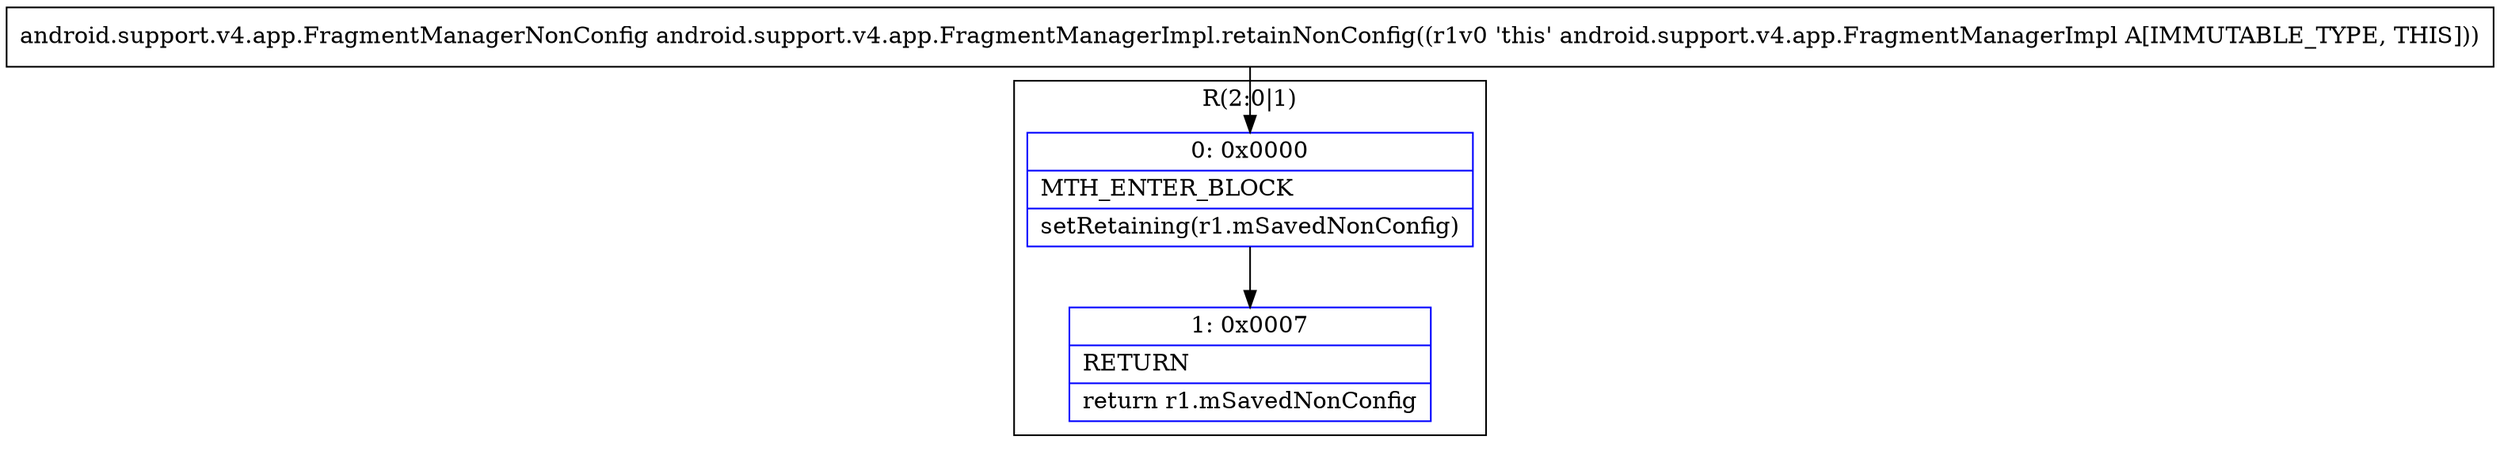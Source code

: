digraph "CFG forandroid.support.v4.app.FragmentManagerImpl.retainNonConfig()Landroid\/support\/v4\/app\/FragmentManagerNonConfig;" {
subgraph cluster_Region_1329190199 {
label = "R(2:0|1)";
node [shape=record,color=blue];
Node_0 [shape=record,label="{0\:\ 0x0000|MTH_ENTER_BLOCK\l|setRetaining(r1.mSavedNonConfig)\l}"];
Node_1 [shape=record,label="{1\:\ 0x0007|RETURN\l|return r1.mSavedNonConfig\l}"];
}
MethodNode[shape=record,label="{android.support.v4.app.FragmentManagerNonConfig android.support.v4.app.FragmentManagerImpl.retainNonConfig((r1v0 'this' android.support.v4.app.FragmentManagerImpl A[IMMUTABLE_TYPE, THIS])) }"];
MethodNode -> Node_0;
Node_0 -> Node_1;
}

